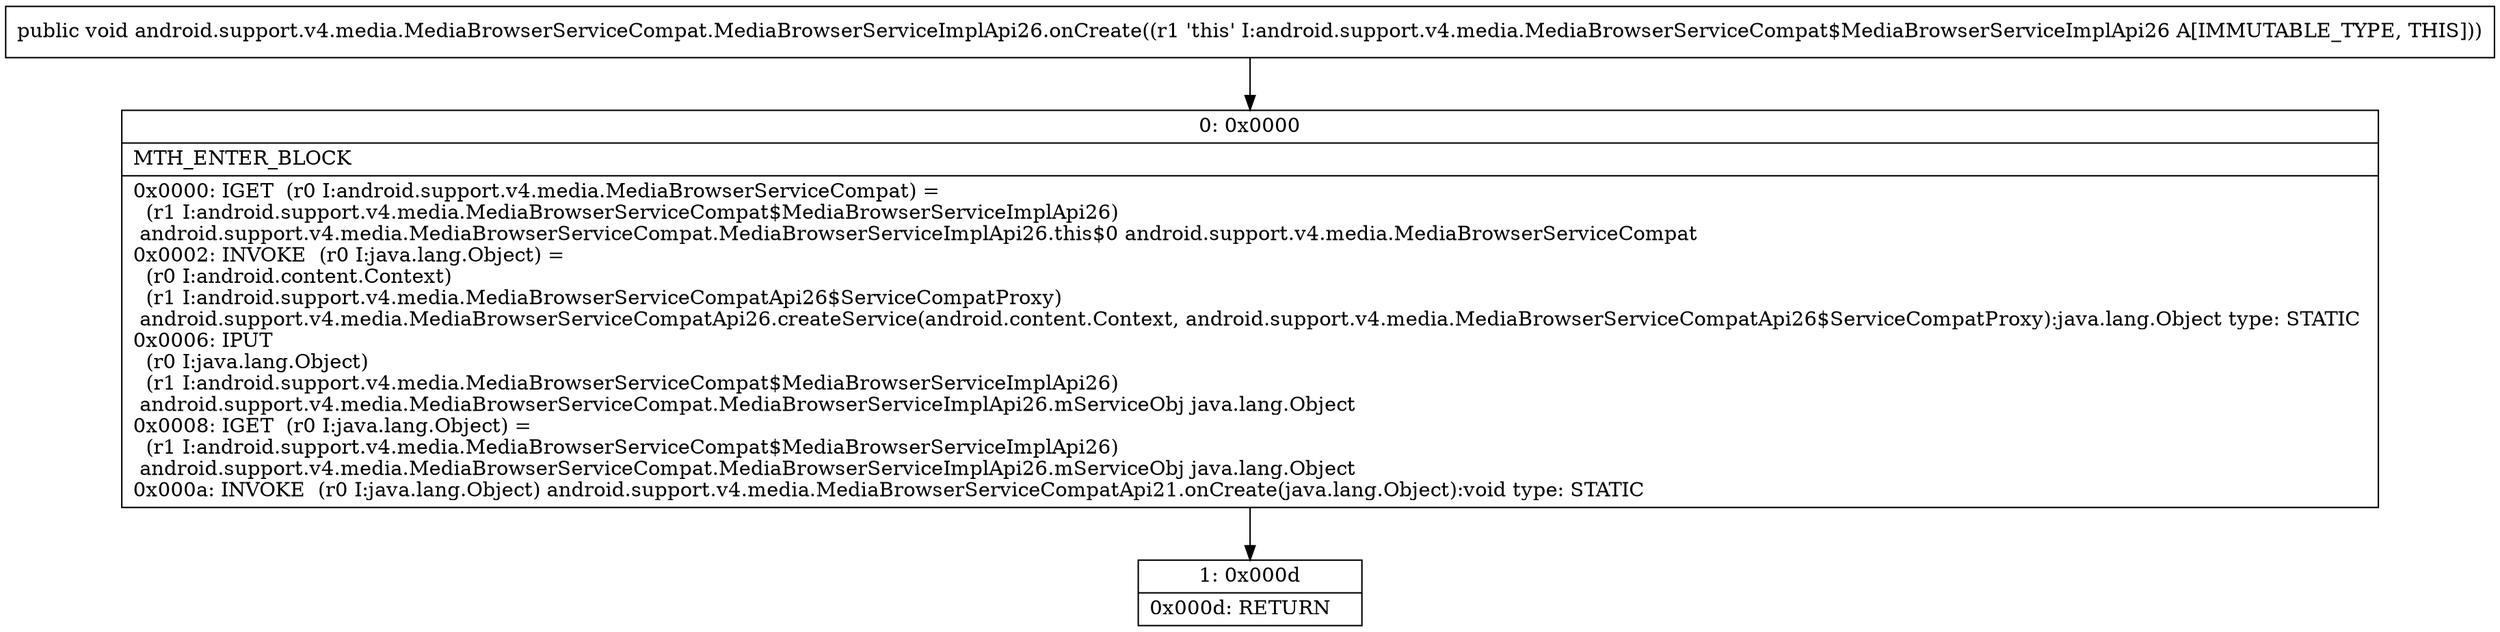 digraph "CFG forandroid.support.v4.media.MediaBrowserServiceCompat.MediaBrowserServiceImplApi26.onCreate()V" {
Node_0 [shape=record,label="{0\:\ 0x0000|MTH_ENTER_BLOCK\l|0x0000: IGET  (r0 I:android.support.v4.media.MediaBrowserServiceCompat) = \l  (r1 I:android.support.v4.media.MediaBrowserServiceCompat$MediaBrowserServiceImplApi26)\l android.support.v4.media.MediaBrowserServiceCompat.MediaBrowserServiceImplApi26.this$0 android.support.v4.media.MediaBrowserServiceCompat \l0x0002: INVOKE  (r0 I:java.lang.Object) = \l  (r0 I:android.content.Context)\l  (r1 I:android.support.v4.media.MediaBrowserServiceCompatApi26$ServiceCompatProxy)\l android.support.v4.media.MediaBrowserServiceCompatApi26.createService(android.content.Context, android.support.v4.media.MediaBrowserServiceCompatApi26$ServiceCompatProxy):java.lang.Object type: STATIC \l0x0006: IPUT  \l  (r0 I:java.lang.Object)\l  (r1 I:android.support.v4.media.MediaBrowserServiceCompat$MediaBrowserServiceImplApi26)\l android.support.v4.media.MediaBrowserServiceCompat.MediaBrowserServiceImplApi26.mServiceObj java.lang.Object \l0x0008: IGET  (r0 I:java.lang.Object) = \l  (r1 I:android.support.v4.media.MediaBrowserServiceCompat$MediaBrowserServiceImplApi26)\l android.support.v4.media.MediaBrowserServiceCompat.MediaBrowserServiceImplApi26.mServiceObj java.lang.Object \l0x000a: INVOKE  (r0 I:java.lang.Object) android.support.v4.media.MediaBrowserServiceCompatApi21.onCreate(java.lang.Object):void type: STATIC \l}"];
Node_1 [shape=record,label="{1\:\ 0x000d|0x000d: RETURN   \l}"];
MethodNode[shape=record,label="{public void android.support.v4.media.MediaBrowserServiceCompat.MediaBrowserServiceImplApi26.onCreate((r1 'this' I:android.support.v4.media.MediaBrowserServiceCompat$MediaBrowserServiceImplApi26 A[IMMUTABLE_TYPE, THIS])) }"];
MethodNode -> Node_0;
Node_0 -> Node_1;
}

